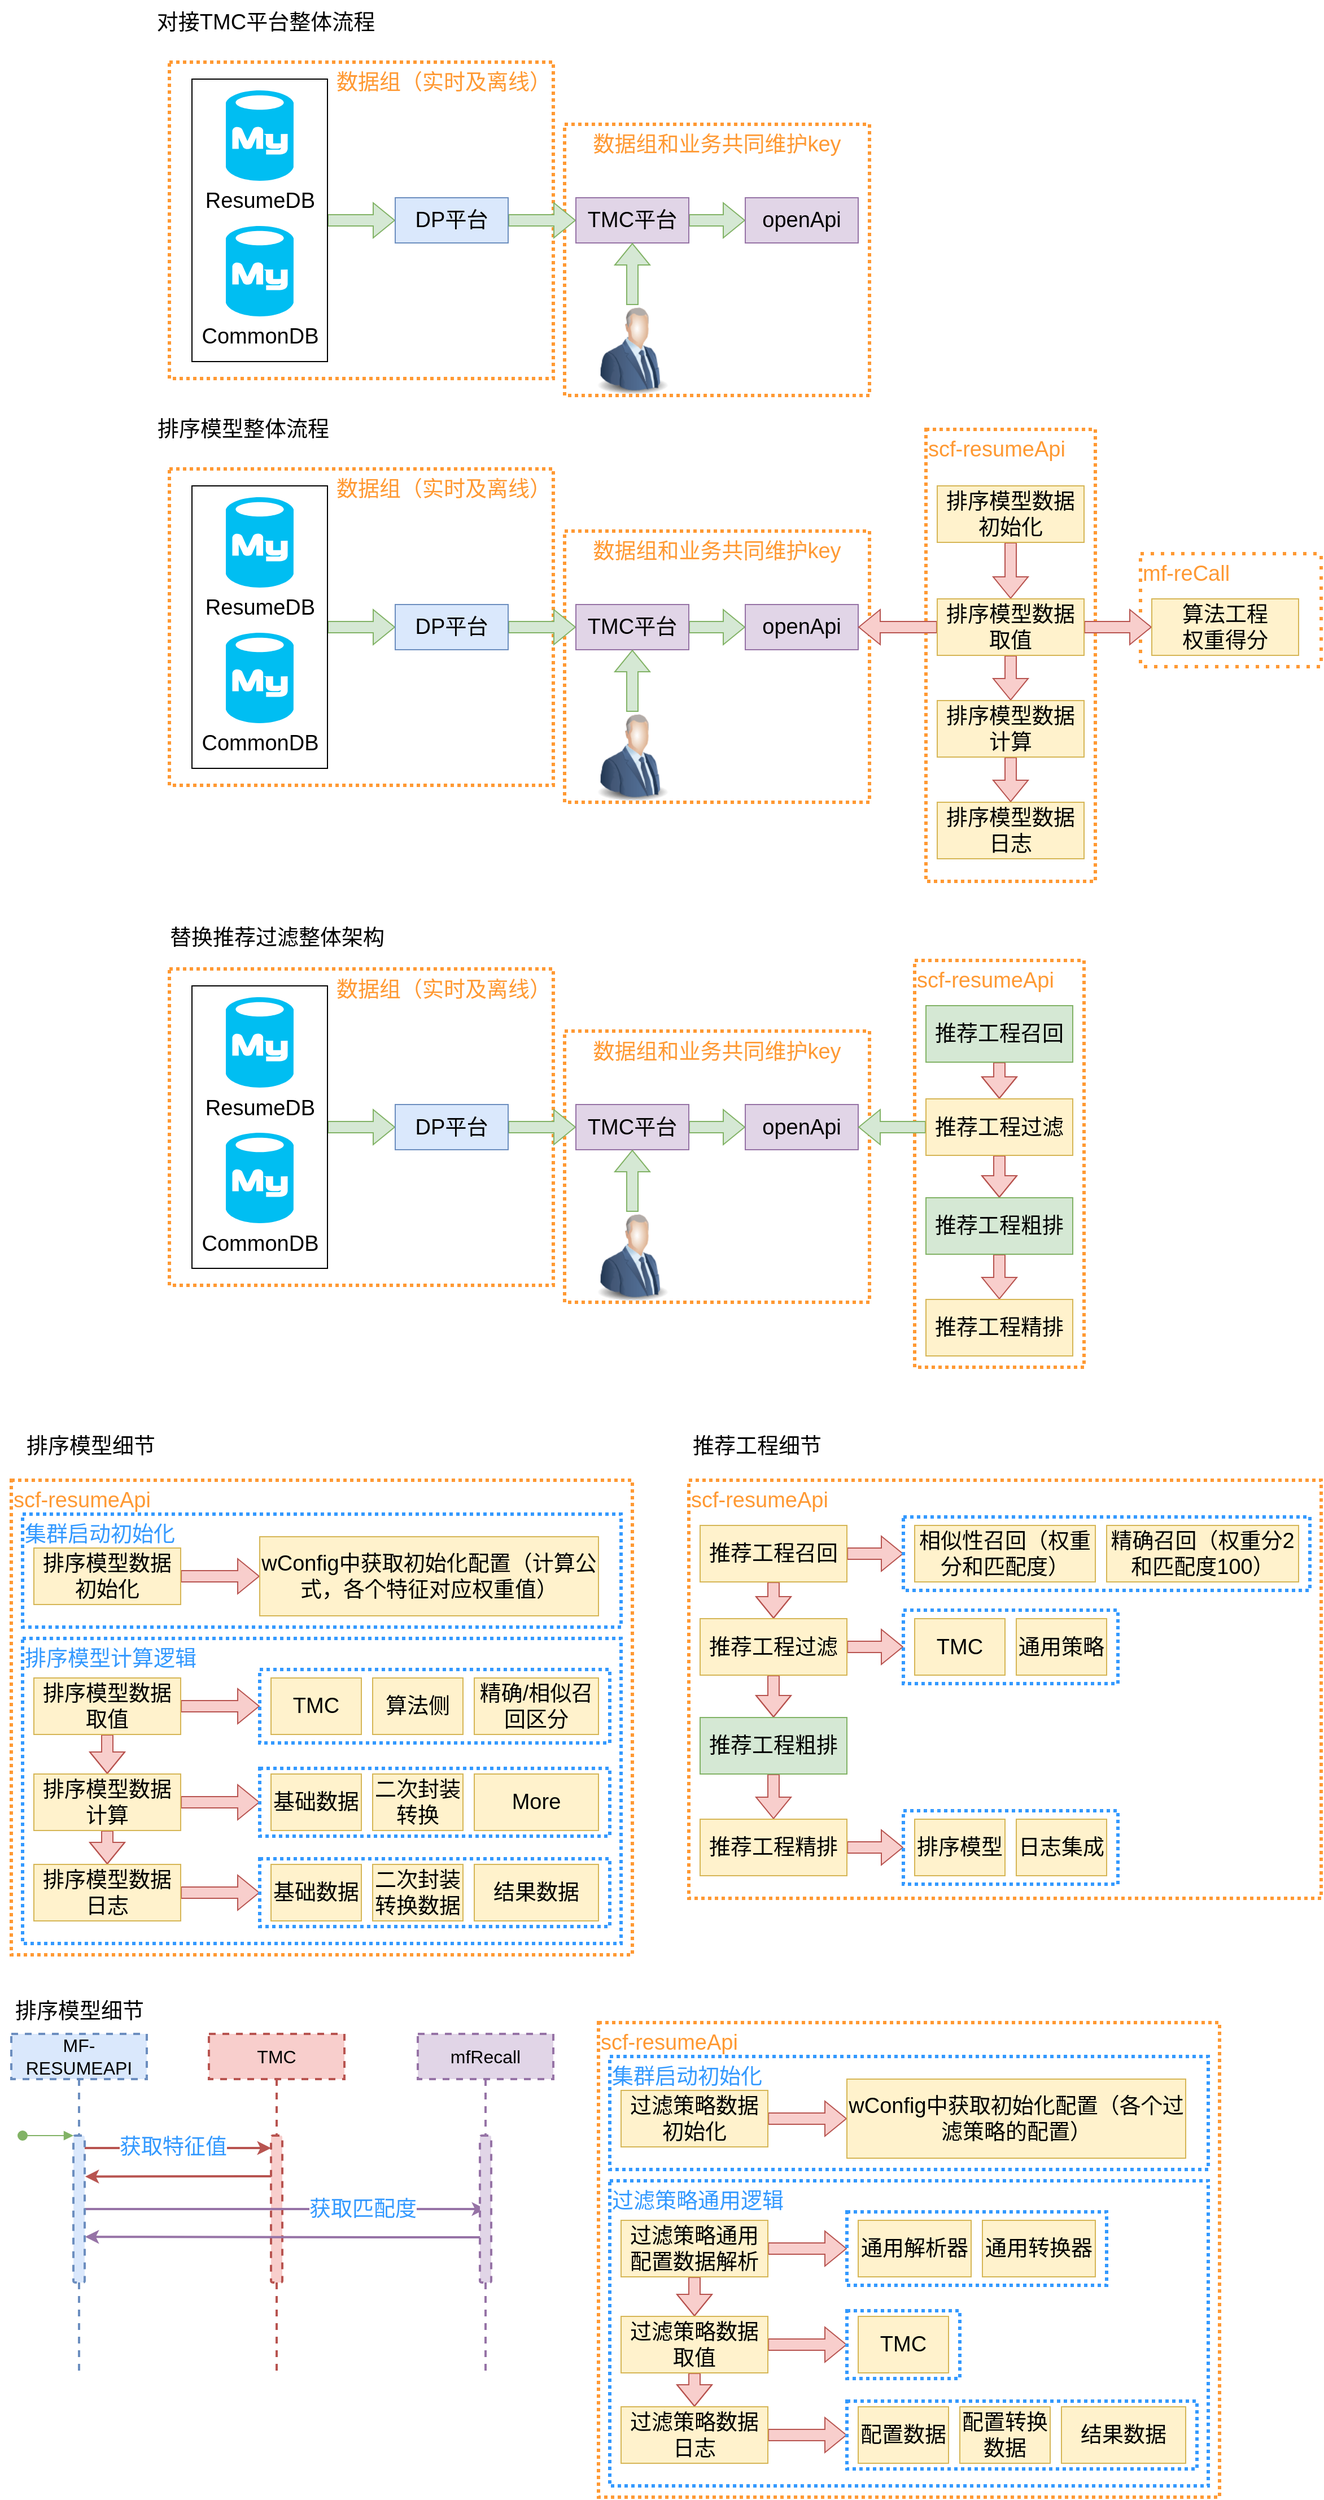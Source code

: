 <mxfile version="20.8.20" type="github">
  <diagram name="第 1 页" id="5mH8K1Bypizfiuxwx8Hr">
    <mxGraphModel dx="2166" dy="1158" grid="1" gridSize="10" guides="1" tooltips="1" connect="1" arrows="1" fold="1" page="0" pageScale="1" pageWidth="827" pageHeight="1169" math="0" shadow="0">
      <root>
        <mxCell id="0" />
        <mxCell id="1" parent="0" />
        <mxCell id="ymhxMs8yh-sM8fpUY3Rv-114" value="scf-resumeApi" style="rounded=0;whiteSpace=wrap;html=1;fontSize=19;dashed=1;dashPattern=1 1;strokeWidth=3;strokeColor=#FF9933;align=left;verticalAlign=top;fontColor=#FF9933;" vertex="1" parent="1">
          <mxGeometry x="-480" y="1200" width="550" height="420" as="geometry" />
        </mxCell>
        <mxCell id="ymhxMs8yh-sM8fpUY3Rv-125" value="排序模型计算逻辑" style="rounded=0;whiteSpace=wrap;html=1;dashed=1;dashPattern=1 1;strokeColor=#3399FF;strokeWidth=3;fontSize=19;fontColor=#3399FF;align=left;verticalAlign=top;" vertex="1" parent="1">
          <mxGeometry x="-470" y="1340" width="530" height="270" as="geometry" />
        </mxCell>
        <mxCell id="ymhxMs8yh-sM8fpUY3Rv-124" value="集群启动初始化" style="rounded=0;whiteSpace=wrap;html=1;dashed=1;dashPattern=1 1;strokeColor=#3399FF;strokeWidth=3;fontSize=19;fontColor=#3399FF;align=left;verticalAlign=top;" vertex="1" parent="1">
          <mxGeometry x="-470" y="1230" width="530" height="100" as="geometry" />
        </mxCell>
        <mxCell id="ymhxMs8yh-sM8fpUY3Rv-85" value="数据组和业务共同维护key" style="rounded=0;whiteSpace=wrap;html=1;dashed=1;dashPattern=1 1;strokeColor=#FF9933;strokeWidth=3;fontSize=19;fontColor=#FF9933;align=center;verticalAlign=top;" vertex="1" parent="1">
          <mxGeometry x="10" y="360" width="270" height="240" as="geometry" />
        </mxCell>
        <mxCell id="ymhxMs8yh-sM8fpUY3Rv-83" value="数据组和业务共同维护key" style="rounded=0;whiteSpace=wrap;html=1;dashed=1;dashPattern=1 1;strokeColor=#FF9933;strokeWidth=3;fontSize=19;fontColor=#FF9933;align=center;verticalAlign=top;" vertex="1" parent="1">
          <mxGeometry x="10" width="270" height="240" as="geometry" />
        </mxCell>
        <mxCell id="ymhxMs8yh-sM8fpUY3Rv-82" value="数据组（实时及离线）&lt;div style=&quot;&quot;&gt;&lt;/div&gt;" style="rounded=0;whiteSpace=wrap;html=1;dashed=1;dashPattern=1 1;strokeColor=#FF9933;strokeWidth=3;fontSize=19;fontColor=#FF9933;align=right;verticalAlign=top;" vertex="1" parent="1">
          <mxGeometry x="-340" y="305" width="340" height="280" as="geometry" />
        </mxCell>
        <mxCell id="ymhxMs8yh-sM8fpUY3Rv-81" value="数据组（实时及离线）" style="rounded=0;whiteSpace=wrap;html=1;dashed=1;dashPattern=1 1;strokeColor=#FF9933;strokeWidth=3;fontSize=19;fontColor=#FF9933;align=right;verticalAlign=top;" vertex="1" parent="1">
          <mxGeometry x="-340" y="-55" width="340" height="280" as="geometry" />
        </mxCell>
        <mxCell id="ymhxMs8yh-sM8fpUY3Rv-80" value="mf-reCall" style="rounded=0;whiteSpace=wrap;html=1;dashed=1;dashPattern=1 2;strokeColor=#FF9933;strokeWidth=3;fontSize=19;fontColor=#FF9933;align=left;verticalAlign=top;" vertex="1" parent="1">
          <mxGeometry x="520" y="380" width="160" height="100" as="geometry" />
        </mxCell>
        <mxCell id="ymhxMs8yh-sM8fpUY3Rv-73" value="scf-resumeApi" style="rounded=0;whiteSpace=wrap;html=1;fontSize=19;dashed=1;dashPattern=1 1;strokeWidth=3;strokeColor=#FF9933;align=left;verticalAlign=top;fontColor=#FF9933;" vertex="1" parent="1">
          <mxGeometry x="330" y="270" width="150" height="400" as="geometry" />
        </mxCell>
        <mxCell id="ymhxMs8yh-sM8fpUY3Rv-33" style="edgeStyle=orthogonalEdgeStyle;shape=flexArrow;rounded=0;orthogonalLoop=1;jettySize=auto;html=1;entryX=0;entryY=0.5;entryDx=0;entryDy=0;fontSize=19;fillColor=#d5e8d4;strokeColor=#82b366;" edge="1" parent="1" source="ymhxMs8yh-sM8fpUY3Rv-4" target="ymhxMs8yh-sM8fpUY3Rv-6">
          <mxGeometry relative="1" as="geometry" />
        </mxCell>
        <mxCell id="ymhxMs8yh-sM8fpUY3Rv-4" value="" style="rounded=0;whiteSpace=wrap;html=1;fontSize=19;" vertex="1" parent="1">
          <mxGeometry x="-320" y="-40" width="120" height="250" as="geometry" />
        </mxCell>
        <mxCell id="ymhxMs8yh-sM8fpUY3Rv-2" value="ResumeDB" style="verticalLabelPosition=bottom;html=1;verticalAlign=top;align=center;strokeColor=none;fillColor=#00BEF2;shape=mxgraph.azure.mysql_database;fontSize=19;" vertex="1" parent="1">
          <mxGeometry x="-290" y="-30" width="60" height="80" as="geometry" />
        </mxCell>
        <mxCell id="ymhxMs8yh-sM8fpUY3Rv-3" value="CommonDB" style="verticalLabelPosition=bottom;html=1;verticalAlign=top;align=center;strokeColor=none;fillColor=#00BEF2;shape=mxgraph.azure.mysql_database;fontSize=19;" vertex="1" parent="1">
          <mxGeometry x="-290" y="90" width="60" height="80" as="geometry" />
        </mxCell>
        <mxCell id="ymhxMs8yh-sM8fpUY3Rv-32" style="edgeStyle=orthogonalEdgeStyle;shape=flexArrow;rounded=0;orthogonalLoop=1;jettySize=auto;html=1;entryX=0;entryY=0.5;entryDx=0;entryDy=0;fontSize=19;fillColor=#d5e8d4;strokeColor=#82b366;" edge="1" parent="1" source="ymhxMs8yh-sM8fpUY3Rv-6" target="ymhxMs8yh-sM8fpUY3Rv-9">
          <mxGeometry relative="1" as="geometry" />
        </mxCell>
        <mxCell id="ymhxMs8yh-sM8fpUY3Rv-6" value="DP平台" style="rounded=0;whiteSpace=wrap;html=1;fontSize=19;fillColor=#dae8fc;strokeColor=#6c8ebf;" vertex="1" parent="1">
          <mxGeometry x="-140" y="65" width="100" height="40" as="geometry" />
        </mxCell>
        <mxCell id="ymhxMs8yh-sM8fpUY3Rv-31" style="edgeStyle=orthogonalEdgeStyle;shape=flexArrow;rounded=0;orthogonalLoop=1;jettySize=auto;html=1;entryX=0;entryY=0.5;entryDx=0;entryDy=0;fontSize=19;fillColor=#d5e8d4;strokeColor=#82b366;" edge="1" parent="1" source="ymhxMs8yh-sM8fpUY3Rv-9" target="ymhxMs8yh-sM8fpUY3Rv-18">
          <mxGeometry relative="1" as="geometry" />
        </mxCell>
        <mxCell id="ymhxMs8yh-sM8fpUY3Rv-9" value="TMC平台" style="rounded=0;whiteSpace=wrap;html=1;fontSize=19;fillColor=#e1d5e7;strokeColor=#9673a6;" vertex="1" parent="1">
          <mxGeometry x="20" y="65" width="100" height="40" as="geometry" />
        </mxCell>
        <mxCell id="ymhxMs8yh-sM8fpUY3Rv-35" style="edgeStyle=orthogonalEdgeStyle;shape=flexArrow;rounded=0;orthogonalLoop=1;jettySize=auto;html=1;entryX=0.5;entryY=1;entryDx=0;entryDy=0;fontSize=19;fillColor=#d5e8d4;strokeColor=#82b366;" edge="1" parent="1" source="ymhxMs8yh-sM8fpUY3Rv-10" target="ymhxMs8yh-sM8fpUY3Rv-9">
          <mxGeometry relative="1" as="geometry" />
        </mxCell>
        <mxCell id="ymhxMs8yh-sM8fpUY3Rv-10" value="" style="image;html=1;image=img/lib/clip_art/people/Suit_Man_Blue_128x128.png;fontSize=19;" vertex="1" parent="1">
          <mxGeometry x="30" y="160" width="80" height="80" as="geometry" />
        </mxCell>
        <mxCell id="ymhxMs8yh-sM8fpUY3Rv-18" value="openApi" style="rounded=0;whiteSpace=wrap;html=1;fontSize=19;fillColor=#e1d5e7;strokeColor=#9673a6;" vertex="1" parent="1">
          <mxGeometry x="170" y="65" width="100" height="40" as="geometry" />
        </mxCell>
        <mxCell id="ymhxMs8yh-sM8fpUY3Rv-26" value="对接TMC平台整体流程" style="text;html=1;align=center;verticalAlign=middle;resizable=0;points=[];autosize=1;strokeColor=none;fillColor=none;fontSize=19;" vertex="1" parent="1">
          <mxGeometry x="-365" y="-110" width="220" height="40" as="geometry" />
        </mxCell>
        <mxCell id="ymhxMs8yh-sM8fpUY3Rv-36" value="排序模型整体流程" style="text;html=1;align=center;verticalAlign=middle;resizable=0;points=[];autosize=1;strokeColor=none;fillColor=none;fontSize=19;" vertex="1" parent="1">
          <mxGeometry x="-365" y="250" width="180" height="40" as="geometry" />
        </mxCell>
        <mxCell id="ymhxMs8yh-sM8fpUY3Rv-49" style="edgeStyle=orthogonalEdgeStyle;shape=flexArrow;rounded=0;orthogonalLoop=1;jettySize=auto;html=1;entryX=0;entryY=0.5;entryDx=0;entryDy=0;fontSize=19;fillColor=#d5e8d4;strokeColor=#82b366;" edge="1" parent="1" source="ymhxMs8yh-sM8fpUY3Rv-50" target="ymhxMs8yh-sM8fpUY3Rv-54">
          <mxGeometry relative="1" as="geometry" />
        </mxCell>
        <mxCell id="ymhxMs8yh-sM8fpUY3Rv-50" value="" style="rounded=0;whiteSpace=wrap;html=1;fontSize=19;" vertex="1" parent="1">
          <mxGeometry x="-320" y="320" width="120" height="250" as="geometry" />
        </mxCell>
        <mxCell id="ymhxMs8yh-sM8fpUY3Rv-51" value="ResumeDB" style="verticalLabelPosition=bottom;html=1;verticalAlign=top;align=center;strokeColor=none;fillColor=#00BEF2;shape=mxgraph.azure.mysql_database;fontSize=19;" vertex="1" parent="1">
          <mxGeometry x="-290" y="330" width="60" height="80" as="geometry" />
        </mxCell>
        <mxCell id="ymhxMs8yh-sM8fpUY3Rv-52" value="CommonDB" style="verticalLabelPosition=bottom;html=1;verticalAlign=top;align=center;strokeColor=none;fillColor=#00BEF2;shape=mxgraph.azure.mysql_database;fontSize=19;" vertex="1" parent="1">
          <mxGeometry x="-290" y="450" width="60" height="80" as="geometry" />
        </mxCell>
        <mxCell id="ymhxMs8yh-sM8fpUY3Rv-53" style="edgeStyle=orthogonalEdgeStyle;shape=flexArrow;rounded=0;orthogonalLoop=1;jettySize=auto;html=1;entryX=0;entryY=0.5;entryDx=0;entryDy=0;fontSize=19;fillColor=#d5e8d4;strokeColor=#82b366;" edge="1" parent="1" source="ymhxMs8yh-sM8fpUY3Rv-54" target="ymhxMs8yh-sM8fpUY3Rv-56">
          <mxGeometry relative="1" as="geometry" />
        </mxCell>
        <mxCell id="ymhxMs8yh-sM8fpUY3Rv-54" value="DP平台" style="rounded=0;whiteSpace=wrap;html=1;fontSize=19;fillColor=#dae8fc;strokeColor=#6c8ebf;" vertex="1" parent="1">
          <mxGeometry x="-140" y="425" width="100" height="40" as="geometry" />
        </mxCell>
        <mxCell id="ymhxMs8yh-sM8fpUY3Rv-55" style="edgeStyle=orthogonalEdgeStyle;shape=flexArrow;rounded=0;orthogonalLoop=1;jettySize=auto;html=1;entryX=0;entryY=0.5;entryDx=0;entryDy=0;fontSize=19;fillColor=#d5e8d4;strokeColor=#82b366;" edge="1" parent="1" source="ymhxMs8yh-sM8fpUY3Rv-56" target="ymhxMs8yh-sM8fpUY3Rv-60">
          <mxGeometry relative="1" as="geometry" />
        </mxCell>
        <mxCell id="ymhxMs8yh-sM8fpUY3Rv-56" value="TMC平台" style="rounded=0;whiteSpace=wrap;html=1;fontSize=19;fillColor=#e1d5e7;strokeColor=#9673a6;" vertex="1" parent="1">
          <mxGeometry x="20" y="425" width="100" height="40" as="geometry" />
        </mxCell>
        <mxCell id="ymhxMs8yh-sM8fpUY3Rv-57" style="edgeStyle=orthogonalEdgeStyle;shape=flexArrow;rounded=0;orthogonalLoop=1;jettySize=auto;html=1;entryX=0.5;entryY=1;entryDx=0;entryDy=0;fontSize=19;fillColor=#d5e8d4;strokeColor=#82b366;" edge="1" parent="1" source="ymhxMs8yh-sM8fpUY3Rv-58" target="ymhxMs8yh-sM8fpUY3Rv-56">
          <mxGeometry relative="1" as="geometry" />
        </mxCell>
        <mxCell id="ymhxMs8yh-sM8fpUY3Rv-58" value="" style="image;html=1;image=img/lib/clip_art/people/Suit_Man_Blue_128x128.png;fontSize=19;" vertex="1" parent="1">
          <mxGeometry x="30" y="520" width="80" height="80" as="geometry" />
        </mxCell>
        <mxCell id="ymhxMs8yh-sM8fpUY3Rv-60" value="openApi" style="rounded=0;whiteSpace=wrap;html=1;fontSize=19;fillColor=#e1d5e7;strokeColor=#9673a6;" vertex="1" parent="1">
          <mxGeometry x="170" y="425" width="100" height="40" as="geometry" />
        </mxCell>
        <mxCell id="ymhxMs8yh-sM8fpUY3Rv-64" value="" style="edgeStyle=orthogonalEdgeStyle;shape=flexArrow;rounded=0;orthogonalLoop=1;jettySize=auto;html=1;fontSize=19;fillColor=#f8cecc;strokeColor=#b85450;" edge="1" parent="1" source="ymhxMs8yh-sM8fpUY3Rv-62" target="ymhxMs8yh-sM8fpUY3Rv-63">
          <mxGeometry relative="1" as="geometry" />
        </mxCell>
        <mxCell id="ymhxMs8yh-sM8fpUY3Rv-62" value="排序模型数据初始化" style="rounded=0;whiteSpace=wrap;html=1;fontSize=19;fillColor=#fff2cc;strokeColor=#d6b656;" vertex="1" parent="1">
          <mxGeometry x="340" y="320" width="130" height="50" as="geometry" />
        </mxCell>
        <mxCell id="ymhxMs8yh-sM8fpUY3Rv-66" value="" style="edgeStyle=orthogonalEdgeStyle;shape=flexArrow;rounded=0;orthogonalLoop=1;jettySize=auto;html=1;fontSize=19;fillColor=#f8cecc;strokeColor=#b85450;" edge="1" parent="1" source="ymhxMs8yh-sM8fpUY3Rv-63" target="ymhxMs8yh-sM8fpUY3Rv-65">
          <mxGeometry relative="1" as="geometry" />
        </mxCell>
        <mxCell id="ymhxMs8yh-sM8fpUY3Rv-71" value="" style="edgeStyle=orthogonalEdgeStyle;shape=flexArrow;rounded=0;orthogonalLoop=1;jettySize=auto;html=1;fontSize=19;fillColor=#f8cecc;strokeColor=#b85450;" edge="1" parent="1" source="ymhxMs8yh-sM8fpUY3Rv-63" target="ymhxMs8yh-sM8fpUY3Rv-70">
          <mxGeometry relative="1" as="geometry" />
        </mxCell>
        <mxCell id="ymhxMs8yh-sM8fpUY3Rv-170" style="edgeStyle=orthogonalEdgeStyle;shape=flexArrow;rounded=0;orthogonalLoop=1;jettySize=auto;html=1;entryX=1;entryY=0.5;entryDx=0;entryDy=0;fontSize=19;fontColor=#3399FF;fillColor=#f8cecc;strokeColor=#b85450;" edge="1" parent="1" source="ymhxMs8yh-sM8fpUY3Rv-63" target="ymhxMs8yh-sM8fpUY3Rv-60">
          <mxGeometry relative="1" as="geometry" />
        </mxCell>
        <mxCell id="ymhxMs8yh-sM8fpUY3Rv-63" value="排序模型数据&lt;br&gt;取值" style="rounded=0;whiteSpace=wrap;html=1;fontSize=19;fillColor=#fff2cc;strokeColor=#d6b656;" vertex="1" parent="1">
          <mxGeometry x="340" y="420" width="130" height="50" as="geometry" />
        </mxCell>
        <mxCell id="ymhxMs8yh-sM8fpUY3Rv-68" value="" style="edgeStyle=orthogonalEdgeStyle;shape=flexArrow;rounded=0;orthogonalLoop=1;jettySize=auto;html=1;fontSize=19;fillColor=#f8cecc;strokeColor=#b85450;" edge="1" parent="1" source="ymhxMs8yh-sM8fpUY3Rv-65" target="ymhxMs8yh-sM8fpUY3Rv-67">
          <mxGeometry relative="1" as="geometry" />
        </mxCell>
        <mxCell id="ymhxMs8yh-sM8fpUY3Rv-65" value="排序模型数据&lt;br&gt;计算" style="rounded=0;whiteSpace=wrap;html=1;fontSize=19;fillColor=#fff2cc;strokeColor=#d6b656;" vertex="1" parent="1">
          <mxGeometry x="340" y="510" width="130" height="50" as="geometry" />
        </mxCell>
        <mxCell id="ymhxMs8yh-sM8fpUY3Rv-67" value="排序模型数据&lt;br&gt;日志" style="rounded=0;whiteSpace=wrap;html=1;fontSize=19;fillColor=#fff2cc;strokeColor=#d6b656;" vertex="1" parent="1">
          <mxGeometry x="340" y="600" width="130" height="50" as="geometry" />
        </mxCell>
        <mxCell id="ymhxMs8yh-sM8fpUY3Rv-70" value="算法工程&lt;br&gt;权重得分" style="rounded=0;whiteSpace=wrap;html=1;fontSize=19;fillColor=#fff2cc;strokeColor=#d6b656;" vertex="1" parent="1">
          <mxGeometry x="530" y="420" width="130" height="50" as="geometry" />
        </mxCell>
        <mxCell id="ymhxMs8yh-sM8fpUY3Rv-74" value="替换推荐过滤整体架构" style="text;html=1;align=center;verticalAlign=middle;resizable=0;points=[];autosize=1;strokeColor=none;fillColor=none;fontSize=19;" vertex="1" parent="1">
          <mxGeometry x="-350" y="700" width="210" height="40" as="geometry" />
        </mxCell>
        <mxCell id="ymhxMs8yh-sM8fpUY3Rv-86" value="数据组和业务共同维护key" style="rounded=0;whiteSpace=wrap;html=1;dashed=1;dashPattern=1 1;strokeColor=#FF9933;strokeWidth=3;fontSize=19;fontColor=#FF9933;align=center;verticalAlign=top;" vertex="1" parent="1">
          <mxGeometry x="10" y="802.5" width="270" height="240" as="geometry" />
        </mxCell>
        <mxCell id="ymhxMs8yh-sM8fpUY3Rv-87" value="数据组（实时及离线）" style="rounded=0;whiteSpace=wrap;html=1;dashed=1;dashPattern=1 1;strokeColor=#FF9933;strokeWidth=3;fontSize=19;fontColor=#FF9933;align=right;verticalAlign=top;" vertex="1" parent="1">
          <mxGeometry x="-340" y="747.5" width="340" height="280" as="geometry" />
        </mxCell>
        <mxCell id="ymhxMs8yh-sM8fpUY3Rv-88" style="edgeStyle=orthogonalEdgeStyle;shape=flexArrow;rounded=0;orthogonalLoop=1;jettySize=auto;html=1;entryX=0;entryY=0.5;entryDx=0;entryDy=0;fontSize=19;fillColor=#d5e8d4;strokeColor=#82b366;" edge="1" parent="1" source="ymhxMs8yh-sM8fpUY3Rv-89" target="ymhxMs8yh-sM8fpUY3Rv-93">
          <mxGeometry relative="1" as="geometry" />
        </mxCell>
        <mxCell id="ymhxMs8yh-sM8fpUY3Rv-89" value="" style="rounded=0;whiteSpace=wrap;html=1;fontSize=19;" vertex="1" parent="1">
          <mxGeometry x="-320" y="762.5" width="120" height="250" as="geometry" />
        </mxCell>
        <mxCell id="ymhxMs8yh-sM8fpUY3Rv-90" value="ResumeDB" style="verticalLabelPosition=bottom;html=1;verticalAlign=top;align=center;strokeColor=none;fillColor=#00BEF2;shape=mxgraph.azure.mysql_database;fontSize=19;" vertex="1" parent="1">
          <mxGeometry x="-290" y="772.5" width="60" height="80" as="geometry" />
        </mxCell>
        <mxCell id="ymhxMs8yh-sM8fpUY3Rv-91" value="CommonDB" style="verticalLabelPosition=bottom;html=1;verticalAlign=top;align=center;strokeColor=none;fillColor=#00BEF2;shape=mxgraph.azure.mysql_database;fontSize=19;" vertex="1" parent="1">
          <mxGeometry x="-290" y="892.5" width="60" height="80" as="geometry" />
        </mxCell>
        <mxCell id="ymhxMs8yh-sM8fpUY3Rv-92" style="edgeStyle=orthogonalEdgeStyle;shape=flexArrow;rounded=0;orthogonalLoop=1;jettySize=auto;html=1;entryX=0;entryY=0.5;entryDx=0;entryDy=0;fontSize=19;fillColor=#d5e8d4;strokeColor=#82b366;" edge="1" parent="1" source="ymhxMs8yh-sM8fpUY3Rv-93" target="ymhxMs8yh-sM8fpUY3Rv-95">
          <mxGeometry relative="1" as="geometry" />
        </mxCell>
        <mxCell id="ymhxMs8yh-sM8fpUY3Rv-93" value="DP平台" style="rounded=0;whiteSpace=wrap;html=1;fontSize=19;fillColor=#dae8fc;strokeColor=#6c8ebf;" vertex="1" parent="1">
          <mxGeometry x="-140" y="867.5" width="100" height="40" as="geometry" />
        </mxCell>
        <mxCell id="ymhxMs8yh-sM8fpUY3Rv-94" style="edgeStyle=orthogonalEdgeStyle;shape=flexArrow;rounded=0;orthogonalLoop=1;jettySize=auto;html=1;entryX=0;entryY=0.5;entryDx=0;entryDy=0;fontSize=19;fillColor=#d5e8d4;strokeColor=#82b366;" edge="1" parent="1" source="ymhxMs8yh-sM8fpUY3Rv-95" target="ymhxMs8yh-sM8fpUY3Rv-99">
          <mxGeometry relative="1" as="geometry" />
        </mxCell>
        <mxCell id="ymhxMs8yh-sM8fpUY3Rv-95" value="TMC平台" style="rounded=0;whiteSpace=wrap;html=1;fontSize=19;fillColor=#e1d5e7;strokeColor=#9673a6;" vertex="1" parent="1">
          <mxGeometry x="20" y="867.5" width="100" height="40" as="geometry" />
        </mxCell>
        <mxCell id="ymhxMs8yh-sM8fpUY3Rv-96" style="edgeStyle=orthogonalEdgeStyle;shape=flexArrow;rounded=0;orthogonalLoop=1;jettySize=auto;html=1;entryX=0.5;entryY=1;entryDx=0;entryDy=0;fontSize=19;fillColor=#d5e8d4;strokeColor=#82b366;" edge="1" parent="1" source="ymhxMs8yh-sM8fpUY3Rv-97" target="ymhxMs8yh-sM8fpUY3Rv-95">
          <mxGeometry relative="1" as="geometry" />
        </mxCell>
        <mxCell id="ymhxMs8yh-sM8fpUY3Rv-97" value="" style="image;html=1;image=img/lib/clip_art/people/Suit_Man_Blue_128x128.png;fontSize=19;" vertex="1" parent="1">
          <mxGeometry x="30" y="962.5" width="80" height="80" as="geometry" />
        </mxCell>
        <mxCell id="ymhxMs8yh-sM8fpUY3Rv-99" value="openApi" style="rounded=0;whiteSpace=wrap;html=1;fontSize=19;fillColor=#e1d5e7;strokeColor=#9673a6;" vertex="1" parent="1">
          <mxGeometry x="170" y="867.5" width="100" height="40" as="geometry" />
        </mxCell>
        <mxCell id="ymhxMs8yh-sM8fpUY3Rv-102" value="scf-resumeApi" style="rounded=0;whiteSpace=wrap;html=1;fontSize=19;dashed=1;dashPattern=1 1;strokeWidth=3;strokeColor=#FF9933;align=left;verticalAlign=top;fontColor=#FF9933;" vertex="1" parent="1">
          <mxGeometry x="320" y="740" width="150" height="360" as="geometry" />
        </mxCell>
        <mxCell id="ymhxMs8yh-sM8fpUY3Rv-103" value="" style="edgeStyle=orthogonalEdgeStyle;shape=flexArrow;rounded=0;orthogonalLoop=1;jettySize=auto;html=1;fontSize=19;fillColor=#f8cecc;strokeColor=#b85450;" edge="1" parent="1" source="ymhxMs8yh-sM8fpUY3Rv-104" target="ymhxMs8yh-sM8fpUY3Rv-106">
          <mxGeometry relative="1" as="geometry" />
        </mxCell>
        <mxCell id="ymhxMs8yh-sM8fpUY3Rv-104" value="推荐工程召回" style="rounded=0;whiteSpace=wrap;html=1;fontSize=19;fillColor=#d5e8d4;strokeColor=#82b366;" vertex="1" parent="1">
          <mxGeometry x="330" y="780" width="130" height="50" as="geometry" />
        </mxCell>
        <mxCell id="ymhxMs8yh-sM8fpUY3Rv-105" value="" style="edgeStyle=orthogonalEdgeStyle;shape=flexArrow;rounded=0;orthogonalLoop=1;jettySize=auto;html=1;fontSize=19;fillColor=#f8cecc;strokeColor=#b85450;" edge="1" parent="1" source="ymhxMs8yh-sM8fpUY3Rv-106" target="ymhxMs8yh-sM8fpUY3Rv-108">
          <mxGeometry relative="1" as="geometry" />
        </mxCell>
        <mxCell id="ymhxMs8yh-sM8fpUY3Rv-169" style="edgeStyle=orthogonalEdgeStyle;shape=flexArrow;rounded=0;orthogonalLoop=1;jettySize=auto;html=1;entryX=1;entryY=0.5;entryDx=0;entryDy=0;fontSize=19;fontColor=#3399FF;fillColor=#d5e8d4;strokeColor=#82b366;" edge="1" parent="1" source="ymhxMs8yh-sM8fpUY3Rv-106" target="ymhxMs8yh-sM8fpUY3Rv-99">
          <mxGeometry relative="1" as="geometry" />
        </mxCell>
        <mxCell id="ymhxMs8yh-sM8fpUY3Rv-106" value="推荐工程过滤" style="rounded=0;whiteSpace=wrap;html=1;fontSize=19;fillColor=#fff2cc;strokeColor=#d6b656;" vertex="1" parent="1">
          <mxGeometry x="330" y="862.5" width="130" height="50" as="geometry" />
        </mxCell>
        <mxCell id="ymhxMs8yh-sM8fpUY3Rv-107" value="" style="edgeStyle=orthogonalEdgeStyle;shape=flexArrow;rounded=0;orthogonalLoop=1;jettySize=auto;html=1;fontSize=19;fillColor=#f8cecc;strokeColor=#b85450;" edge="1" parent="1" source="ymhxMs8yh-sM8fpUY3Rv-108" target="ymhxMs8yh-sM8fpUY3Rv-109">
          <mxGeometry relative="1" as="geometry" />
        </mxCell>
        <mxCell id="ymhxMs8yh-sM8fpUY3Rv-108" value="推荐工程粗排" style="rounded=0;whiteSpace=wrap;html=1;fontSize=19;fillColor=#d5e8d4;strokeColor=#82b366;" vertex="1" parent="1">
          <mxGeometry x="330" y="950" width="130" height="50" as="geometry" />
        </mxCell>
        <mxCell id="ymhxMs8yh-sM8fpUY3Rv-109" value="推荐工程精排" style="rounded=0;whiteSpace=wrap;html=1;fontSize=19;fillColor=#fff2cc;strokeColor=#d6b656;" vertex="1" parent="1">
          <mxGeometry x="330" y="1040" width="130" height="50" as="geometry" />
        </mxCell>
        <mxCell id="ymhxMs8yh-sM8fpUY3Rv-113" value="排序模型细节" style="text;html=1;align=center;verticalAlign=middle;resizable=0;points=[];autosize=1;strokeColor=none;fillColor=none;fontSize=19;" vertex="1" parent="1">
          <mxGeometry x="-480" y="1150" width="140" height="40" as="geometry" />
        </mxCell>
        <mxCell id="ymhxMs8yh-sM8fpUY3Rv-123" value="" style="edgeStyle=orthogonalEdgeStyle;shape=flexArrow;rounded=0;orthogonalLoop=1;jettySize=auto;html=1;fontSize=19;fontColor=#FF9933;fillColor=#f8cecc;strokeColor=#b85450;" edge="1" parent="1" source="ymhxMs8yh-sM8fpUY3Rv-116" target="ymhxMs8yh-sM8fpUY3Rv-122">
          <mxGeometry relative="1" as="geometry" />
        </mxCell>
        <mxCell id="ymhxMs8yh-sM8fpUY3Rv-116" value="排序模型数据初始化" style="rounded=0;whiteSpace=wrap;html=1;fontSize=19;fillColor=#fff2cc;strokeColor=#d6b656;" vertex="1" parent="1">
          <mxGeometry x="-460" y="1260" width="130" height="50" as="geometry" />
        </mxCell>
        <mxCell id="ymhxMs8yh-sM8fpUY3Rv-117" value="" style="edgeStyle=orthogonalEdgeStyle;shape=flexArrow;rounded=0;orthogonalLoop=1;jettySize=auto;html=1;fontSize=19;fillColor=#f8cecc;strokeColor=#b85450;" edge="1" parent="1" source="ymhxMs8yh-sM8fpUY3Rv-118" target="ymhxMs8yh-sM8fpUY3Rv-120">
          <mxGeometry relative="1" as="geometry" />
        </mxCell>
        <mxCell id="ymhxMs8yh-sM8fpUY3Rv-130" style="edgeStyle=orthogonalEdgeStyle;shape=flexArrow;rounded=0;orthogonalLoop=1;jettySize=auto;html=1;entryX=0;entryY=0.5;entryDx=0;entryDy=0;fontSize=19;fontColor=#3399FF;fillColor=#f8cecc;strokeColor=#b85450;" edge="1" parent="1" source="ymhxMs8yh-sM8fpUY3Rv-118" target="ymhxMs8yh-sM8fpUY3Rv-129">
          <mxGeometry relative="1" as="geometry" />
        </mxCell>
        <mxCell id="ymhxMs8yh-sM8fpUY3Rv-118" value="排序模型数据取值" style="rounded=0;whiteSpace=wrap;html=1;fontSize=19;fillColor=#fff2cc;strokeColor=#d6b656;" vertex="1" parent="1">
          <mxGeometry x="-460" y="1375" width="130" height="50" as="geometry" />
        </mxCell>
        <mxCell id="ymhxMs8yh-sM8fpUY3Rv-119" value="" style="edgeStyle=orthogonalEdgeStyle;shape=flexArrow;rounded=0;orthogonalLoop=1;jettySize=auto;html=1;fontSize=19;fillColor=#f8cecc;strokeColor=#b85450;" edge="1" parent="1" source="ymhxMs8yh-sM8fpUY3Rv-120" target="ymhxMs8yh-sM8fpUY3Rv-121">
          <mxGeometry relative="1" as="geometry" />
        </mxCell>
        <mxCell id="ymhxMs8yh-sM8fpUY3Rv-133" style="edgeStyle=orthogonalEdgeStyle;shape=flexArrow;rounded=0;orthogonalLoop=1;jettySize=auto;html=1;entryX=0;entryY=0.5;entryDx=0;entryDy=0;fontSize=19;fontColor=#3399FF;fillColor=#f8cecc;strokeColor=#b85450;" edge="1" parent="1" source="ymhxMs8yh-sM8fpUY3Rv-120" target="ymhxMs8yh-sM8fpUY3Rv-132">
          <mxGeometry relative="1" as="geometry" />
        </mxCell>
        <mxCell id="ymhxMs8yh-sM8fpUY3Rv-120" value="排序模型数据&lt;br&gt;计算" style="rounded=0;whiteSpace=wrap;html=1;fontSize=19;fillColor=#fff2cc;strokeColor=#d6b656;" vertex="1" parent="1">
          <mxGeometry x="-460" y="1460" width="130" height="50" as="geometry" />
        </mxCell>
        <mxCell id="ymhxMs8yh-sM8fpUY3Rv-138" style="edgeStyle=orthogonalEdgeStyle;shape=flexArrow;rounded=0;orthogonalLoop=1;jettySize=auto;html=1;entryX=0;entryY=0.5;entryDx=0;entryDy=0;fontSize=19;fontColor=#3399FF;fillColor=#f8cecc;strokeColor=#b85450;" edge="1" parent="1" source="ymhxMs8yh-sM8fpUY3Rv-121" target="ymhxMs8yh-sM8fpUY3Rv-137">
          <mxGeometry relative="1" as="geometry" />
        </mxCell>
        <mxCell id="ymhxMs8yh-sM8fpUY3Rv-121" value="排序模型数据&lt;br&gt;日志" style="rounded=0;whiteSpace=wrap;html=1;fontSize=19;fillColor=#fff2cc;strokeColor=#d6b656;" vertex="1" parent="1">
          <mxGeometry x="-460" y="1540" width="130" height="50" as="geometry" />
        </mxCell>
        <mxCell id="ymhxMs8yh-sM8fpUY3Rv-122" value="wConfig中获取初始化配置（计算公式，各个特征对应权重值）" style="rounded=0;whiteSpace=wrap;html=1;fontSize=19;fillColor=#fff2cc;strokeColor=#d6b656;" vertex="1" parent="1">
          <mxGeometry x="-260" y="1250" width="300" height="70" as="geometry" />
        </mxCell>
        <mxCell id="ymhxMs8yh-sM8fpUY3Rv-129" value="" style="rounded=0;whiteSpace=wrap;html=1;dashed=1;dashPattern=1 1;strokeColor=#3399FF;strokeWidth=3;fontSize=19;fontColor=#3399FF;" vertex="1" parent="1">
          <mxGeometry x="-260" y="1367.5" width="310" height="65" as="geometry" />
        </mxCell>
        <mxCell id="ymhxMs8yh-sM8fpUY3Rv-126" value="TMC" style="rounded=0;whiteSpace=wrap;html=1;fontSize=19;fillColor=#fff2cc;strokeColor=#d6b656;" vertex="1" parent="1">
          <mxGeometry x="-250" y="1375" width="80" height="50" as="geometry" />
        </mxCell>
        <mxCell id="ymhxMs8yh-sM8fpUY3Rv-128" value="算法侧" style="rounded=0;whiteSpace=wrap;html=1;fontSize=19;fillColor=#fff2cc;strokeColor=#d6b656;" vertex="1" parent="1">
          <mxGeometry x="-160" y="1375" width="80" height="50" as="geometry" />
        </mxCell>
        <mxCell id="ymhxMs8yh-sM8fpUY3Rv-131" value="精确/相似召回区分" style="rounded=0;whiteSpace=wrap;html=1;fontSize=19;fillColor=#fff2cc;strokeColor=#d6b656;" vertex="1" parent="1">
          <mxGeometry x="-70" y="1375" width="110" height="50" as="geometry" />
        </mxCell>
        <mxCell id="ymhxMs8yh-sM8fpUY3Rv-132" value="" style="rounded=0;whiteSpace=wrap;html=1;dashed=1;dashPattern=1 1;strokeColor=#3399FF;strokeWidth=3;fontSize=19;fontColor=#3399FF;" vertex="1" parent="1">
          <mxGeometry x="-260" y="1455" width="310" height="60" as="geometry" />
        </mxCell>
        <mxCell id="ymhxMs8yh-sM8fpUY3Rv-134" value="基础数据" style="rounded=0;whiteSpace=wrap;html=1;fontSize=19;fillColor=#fff2cc;strokeColor=#d6b656;" vertex="1" parent="1">
          <mxGeometry x="-250" y="1460" width="80" height="50" as="geometry" />
        </mxCell>
        <mxCell id="ymhxMs8yh-sM8fpUY3Rv-135" value="二次封装&lt;br&gt;转换" style="rounded=0;whiteSpace=wrap;html=1;fontSize=19;fillColor=#fff2cc;strokeColor=#d6b656;" vertex="1" parent="1">
          <mxGeometry x="-160" y="1460" width="80" height="50" as="geometry" />
        </mxCell>
        <mxCell id="ymhxMs8yh-sM8fpUY3Rv-136" value="More" style="rounded=0;whiteSpace=wrap;html=1;fontSize=19;fillColor=#fff2cc;strokeColor=#d6b656;" vertex="1" parent="1">
          <mxGeometry x="-70" y="1460" width="110" height="50" as="geometry" />
        </mxCell>
        <mxCell id="ymhxMs8yh-sM8fpUY3Rv-137" value="" style="rounded=0;whiteSpace=wrap;html=1;dashed=1;dashPattern=1 1;strokeColor=#3399FF;strokeWidth=3;fontSize=19;fontColor=#3399FF;" vertex="1" parent="1">
          <mxGeometry x="-260" y="1535" width="310" height="60" as="geometry" />
        </mxCell>
        <mxCell id="ymhxMs8yh-sM8fpUY3Rv-140" value="基础数据" style="rounded=0;whiteSpace=wrap;html=1;fontSize=19;fillColor=#fff2cc;strokeColor=#d6b656;" vertex="1" parent="1">
          <mxGeometry x="-250" y="1540" width="80" height="50" as="geometry" />
        </mxCell>
        <mxCell id="ymhxMs8yh-sM8fpUY3Rv-141" value="二次封装转换数据" style="rounded=0;whiteSpace=wrap;html=1;fontSize=19;fillColor=#fff2cc;strokeColor=#d6b656;" vertex="1" parent="1">
          <mxGeometry x="-160" y="1540" width="80" height="50" as="geometry" />
        </mxCell>
        <mxCell id="ymhxMs8yh-sM8fpUY3Rv-142" value="结果数据" style="rounded=0;whiteSpace=wrap;html=1;fontSize=19;fillColor=#fff2cc;strokeColor=#d6b656;" vertex="1" parent="1">
          <mxGeometry x="-70" y="1540" width="110" height="50" as="geometry" />
        </mxCell>
        <mxCell id="ymhxMs8yh-sM8fpUY3Rv-143" value="推荐工程细节" style="text;html=1;align=center;verticalAlign=middle;resizable=0;points=[];autosize=1;strokeColor=none;fillColor=none;fontSize=19;" vertex="1" parent="1">
          <mxGeometry x="110" y="1150" width="140" height="40" as="geometry" />
        </mxCell>
        <mxCell id="ymhxMs8yh-sM8fpUY3Rv-144" value="scf-resumeApi" style="rounded=0;whiteSpace=wrap;html=1;fontSize=19;dashed=1;dashPattern=1 1;strokeWidth=3;strokeColor=#FF9933;align=left;verticalAlign=top;fontColor=#FF9933;" vertex="1" parent="1">
          <mxGeometry x="120" y="1200" width="560" height="370" as="geometry" />
        </mxCell>
        <mxCell id="ymhxMs8yh-sM8fpUY3Rv-145" value="" style="edgeStyle=orthogonalEdgeStyle;shape=flexArrow;rounded=0;orthogonalLoop=1;jettySize=auto;html=1;fontSize=19;fillColor=#f8cecc;strokeColor=#b85450;" edge="1" parent="1" source="ymhxMs8yh-sM8fpUY3Rv-146" target="ymhxMs8yh-sM8fpUY3Rv-148">
          <mxGeometry relative="1" as="geometry" />
        </mxCell>
        <mxCell id="ymhxMs8yh-sM8fpUY3Rv-172" style="edgeStyle=orthogonalEdgeStyle;shape=flexArrow;rounded=0;orthogonalLoop=1;jettySize=auto;html=1;entryX=0;entryY=0.5;entryDx=0;entryDy=0;fontSize=19;fontColor=#3399FF;fillColor=#f8cecc;strokeColor=#b85450;" edge="1" parent="1" source="ymhxMs8yh-sM8fpUY3Rv-146" target="ymhxMs8yh-sM8fpUY3Rv-171">
          <mxGeometry relative="1" as="geometry" />
        </mxCell>
        <mxCell id="ymhxMs8yh-sM8fpUY3Rv-146" value="推荐工程召回" style="rounded=0;whiteSpace=wrap;html=1;fontSize=19;fillColor=#fff2cc;strokeColor=#d6b656;" vertex="1" parent="1">
          <mxGeometry x="130" y="1240" width="130" height="50" as="geometry" />
        </mxCell>
        <mxCell id="ymhxMs8yh-sM8fpUY3Rv-147" value="" style="edgeStyle=orthogonalEdgeStyle;shape=flexArrow;rounded=0;orthogonalLoop=1;jettySize=auto;html=1;fontSize=19;fillColor=#f8cecc;strokeColor=#b85450;" edge="1" parent="1" source="ymhxMs8yh-sM8fpUY3Rv-148" target="ymhxMs8yh-sM8fpUY3Rv-150">
          <mxGeometry relative="1" as="geometry" />
        </mxCell>
        <mxCell id="ymhxMs8yh-sM8fpUY3Rv-158" style="edgeStyle=orthogonalEdgeStyle;shape=flexArrow;rounded=0;orthogonalLoop=1;jettySize=auto;html=1;entryX=0;entryY=0.5;entryDx=0;entryDy=0;fontSize=19;fontColor=#3399FF;fillColor=#f8cecc;strokeColor=#b85450;" edge="1" parent="1" source="ymhxMs8yh-sM8fpUY3Rv-148" target="ymhxMs8yh-sM8fpUY3Rv-156">
          <mxGeometry relative="1" as="geometry" />
        </mxCell>
        <mxCell id="ymhxMs8yh-sM8fpUY3Rv-148" value="推荐工程过滤" style="rounded=0;whiteSpace=wrap;html=1;fontSize=19;fillColor=#fff2cc;strokeColor=#d6b656;" vertex="1" parent="1">
          <mxGeometry x="130" y="1322.5" width="130" height="50" as="geometry" />
        </mxCell>
        <mxCell id="ymhxMs8yh-sM8fpUY3Rv-149" value="" style="edgeStyle=orthogonalEdgeStyle;shape=flexArrow;rounded=0;orthogonalLoop=1;jettySize=auto;html=1;fontSize=19;fillColor=#f8cecc;strokeColor=#b85450;" edge="1" parent="1" source="ymhxMs8yh-sM8fpUY3Rv-150" target="ymhxMs8yh-sM8fpUY3Rv-151">
          <mxGeometry relative="1" as="geometry" />
        </mxCell>
        <mxCell id="ymhxMs8yh-sM8fpUY3Rv-150" value="推荐工程粗排" style="rounded=0;whiteSpace=wrap;html=1;fontSize=19;fillColor=#d5e8d4;strokeColor=#82b366;" vertex="1" parent="1">
          <mxGeometry x="130" y="1410" width="130" height="50" as="geometry" />
        </mxCell>
        <mxCell id="ymhxMs8yh-sM8fpUY3Rv-164" style="edgeStyle=orthogonalEdgeStyle;shape=flexArrow;rounded=0;orthogonalLoop=1;jettySize=auto;html=1;entryX=0;entryY=0.5;entryDx=0;entryDy=0;fontSize=19;fontColor=#3399FF;fillColor=#f8cecc;strokeColor=#b85450;" edge="1" parent="1" source="ymhxMs8yh-sM8fpUY3Rv-151" target="ymhxMs8yh-sM8fpUY3Rv-162">
          <mxGeometry relative="1" as="geometry" />
        </mxCell>
        <mxCell id="ymhxMs8yh-sM8fpUY3Rv-151" value="推荐工程精排" style="rounded=0;whiteSpace=wrap;html=1;fontSize=19;fillColor=#fff2cc;strokeColor=#d6b656;" vertex="1" parent="1">
          <mxGeometry x="130" y="1500" width="130" height="50" as="geometry" />
        </mxCell>
        <mxCell id="ymhxMs8yh-sM8fpUY3Rv-156" value="" style="rounded=0;whiteSpace=wrap;html=1;dashed=1;dashPattern=1 1;strokeColor=#3399FF;strokeWidth=3;fontSize=19;fontColor=#3399FF;" vertex="1" parent="1">
          <mxGeometry x="310" y="1315" width="190" height="65" as="geometry" />
        </mxCell>
        <mxCell id="ymhxMs8yh-sM8fpUY3Rv-157" value="TMC" style="rounded=0;whiteSpace=wrap;html=1;fontSize=19;fillColor=#fff2cc;strokeColor=#d6b656;" vertex="1" parent="1">
          <mxGeometry x="320" y="1322.5" width="80" height="50" as="geometry" />
        </mxCell>
        <mxCell id="ymhxMs8yh-sM8fpUY3Rv-162" value="" style="rounded=0;whiteSpace=wrap;html=1;dashed=1;dashPattern=1 1;strokeColor=#3399FF;strokeWidth=3;fontSize=19;fontColor=#3399FF;" vertex="1" parent="1">
          <mxGeometry x="310" y="1492.5" width="190" height="65" as="geometry" />
        </mxCell>
        <mxCell id="ymhxMs8yh-sM8fpUY3Rv-163" value="排序模型" style="rounded=0;whiteSpace=wrap;html=1;fontSize=19;fillColor=#fff2cc;strokeColor=#d6b656;" vertex="1" parent="1">
          <mxGeometry x="320" y="1500" width="80" height="50" as="geometry" />
        </mxCell>
        <mxCell id="ymhxMs8yh-sM8fpUY3Rv-167" value="日志集成" style="rounded=0;whiteSpace=wrap;html=1;fontSize=19;fillColor=#fff2cc;strokeColor=#d6b656;" vertex="1" parent="1">
          <mxGeometry x="410" y="1500" width="80" height="50" as="geometry" />
        </mxCell>
        <mxCell id="ymhxMs8yh-sM8fpUY3Rv-171" value="" style="rounded=0;whiteSpace=wrap;html=1;dashed=1;dashPattern=1 1;strokeColor=#3399FF;strokeWidth=3;fontSize=19;fontColor=#3399FF;" vertex="1" parent="1">
          <mxGeometry x="310" y="1232.5" width="360" height="65" as="geometry" />
        </mxCell>
        <mxCell id="ymhxMs8yh-sM8fpUY3Rv-173" value="相似性召回（权重分和匹配度）" style="rounded=0;whiteSpace=wrap;html=1;fontSize=19;fillColor=#fff2cc;strokeColor=#d6b656;" vertex="1" parent="1">
          <mxGeometry x="320" y="1240" width="160" height="50" as="geometry" />
        </mxCell>
        <mxCell id="ymhxMs8yh-sM8fpUY3Rv-174" value="精确召回（权重分2和匹配度100）" style="rounded=0;whiteSpace=wrap;html=1;fontSize=19;fillColor=#fff2cc;strokeColor=#d6b656;" vertex="1" parent="1">
          <mxGeometry x="490" y="1240" width="170" height="50" as="geometry" />
        </mxCell>
        <mxCell id="ymhxMs8yh-sM8fpUY3Rv-181" value="MF- RESUMEAPI" style="shape=umlLifeline;perimeter=lifelinePerimeter;whiteSpace=wrap;html=1;container=0;collapsible=0;recursiveResize=0;outlineConnect=0;rounded=0;fontFamily=Helvetica;fontSize=16;strokeColor=#6c8ebf;fillColor=#DAE8FC;labelBackgroundColor=none;labelBorderColor=none;dashed=1;strokeWidth=2;" vertex="1" parent="1">
          <mxGeometry x="-480" y="1690" width="120" height="300" as="geometry" />
        </mxCell>
        <mxCell id="ymhxMs8yh-sM8fpUY3Rv-184" value="TMC" style="shape=umlLifeline;perimeter=lifelinePerimeter;whiteSpace=wrap;html=1;container=1;collapsible=0;recursiveResize=0;outlineConnect=0;rounded=0;fontFamily=Helvetica;fontSize=16;strokeColor=#b85450;fillColor=#f8cecc;labelBackgroundColor=none;labelBorderColor=none;dashed=1;strokeWidth=2;" vertex="1" parent="1">
          <mxGeometry x="-305" y="1690" width="120" height="300" as="geometry" />
        </mxCell>
        <mxCell id="ymhxMs8yh-sM8fpUY3Rv-185" value="" style="html=1;points=[];perimeter=orthogonalPerimeter;rounded=1;fontFamily=Helvetica;fontSize=19;strokeColor=#b85450;fillColor=#f8cecc;labelBackgroundColor=none;labelBorderColor=none;dashed=1;strokeWidth=2;" vertex="1" parent="ymhxMs8yh-sM8fpUY3Rv-184">
          <mxGeometry x="55" y="90" width="10" height="130" as="geometry" />
        </mxCell>
        <mxCell id="ymhxMs8yh-sM8fpUY3Rv-188" style="edgeStyle=orthogonalEdgeStyle;rounded=0;orthogonalLoop=1;jettySize=auto;html=1;entryX=0;entryY=0.085;entryDx=0;entryDy=0;entryPerimeter=0;fontSize=24;fillColor=#f8cecc;strokeColor=#b85450;fontColor=#FFB366;strokeWidth=2;" edge="1" parent="1" source="ymhxMs8yh-sM8fpUY3Rv-182" target="ymhxMs8yh-sM8fpUY3Rv-185">
          <mxGeometry relative="1" as="geometry">
            <Array as="points">
              <mxPoint x="-370" y="1791" />
              <mxPoint x="-370" y="1791" />
            </Array>
          </mxGeometry>
        </mxCell>
        <mxCell id="ymhxMs8yh-sM8fpUY3Rv-193" value="获取特征值" style="edgeLabel;html=1;align=center;verticalAlign=middle;resizable=0;points=[];fontSize=19;fontColor=#3399FF;" vertex="1" connectable="0" parent="ymhxMs8yh-sM8fpUY3Rv-188">
          <mxGeometry x="-0.053" y="1" relative="1" as="geometry">
            <mxPoint as="offset" />
          </mxGeometry>
        </mxCell>
        <mxCell id="ymhxMs8yh-sM8fpUY3Rv-199" style="edgeStyle=orthogonalEdgeStyle;rounded=0;orthogonalLoop=1;jettySize=auto;html=1;entryX=0.5;entryY=0.5;entryDx=0;entryDy=0;entryPerimeter=0;strokeColor=#9673a6;strokeWidth=2;fontSize=19;fontColor=#3399FF;fillColor=#e1d5e7;" edge="1" parent="1" source="ymhxMs8yh-sM8fpUY3Rv-182" target="ymhxMs8yh-sM8fpUY3Rv-198">
          <mxGeometry relative="1" as="geometry" />
        </mxCell>
        <mxCell id="ymhxMs8yh-sM8fpUY3Rv-201" value="获取匹配度" style="edgeLabel;html=1;align=center;verticalAlign=middle;resizable=0;points=[];fontSize=19;fontColor=#3399FF;" vertex="1" connectable="0" parent="ymhxMs8yh-sM8fpUY3Rv-199">
          <mxGeometry x="0.129" y="1" relative="1" as="geometry">
            <mxPoint x="45" y="1" as="offset" />
          </mxGeometry>
        </mxCell>
        <mxCell id="ymhxMs8yh-sM8fpUY3Rv-182" value="" style="html=1;points=[];perimeter=orthogonalPerimeter;rounded=1;fontFamily=Helvetica;fontSize=19;strokeColor=#6c8ebf;fillColor=#dae8fc;labelBackgroundColor=#D5E8D4;labelBorderColor=none;dashed=1;strokeWidth=2;" vertex="1" parent="1">
          <mxGeometry x="-425" y="1780" width="10" height="130" as="geometry" />
        </mxCell>
        <mxCell id="ymhxMs8yh-sM8fpUY3Rv-183" value="" style="html=1;verticalAlign=bottom;startArrow=oval;endArrow=block;startSize=8;rounded=0;fontFamily=Helvetica;fontSize=19;fontColor=default;fillColor=#d5e8d4;strokeColor=#82b366;" edge="1" parent="1" target="ymhxMs8yh-sM8fpUY3Rv-182">
          <mxGeometry x="-0.111" y="10" relative="1" as="geometry">
            <mxPoint x="-470" y="1780" as="sourcePoint" />
            <mxPoint as="offset" />
          </mxGeometry>
        </mxCell>
        <mxCell id="ymhxMs8yh-sM8fpUY3Rv-190" value="排序模型细节" style="text;html=1;align=center;verticalAlign=middle;resizable=0;points=[];autosize=1;strokeColor=none;fillColor=none;fontSize=19;" vertex="1" parent="1">
          <mxGeometry x="-490" y="1650" width="140" height="40" as="geometry" />
        </mxCell>
        <mxCell id="ymhxMs8yh-sM8fpUY3Rv-192" style="edgeStyle=orthogonalEdgeStyle;rounded=0;orthogonalLoop=1;jettySize=auto;html=1;fontSize=19;fontColor=#3399FF;strokeColor=#b85450;strokeWidth=2;entryX=1.043;entryY=0.279;entryDx=0;entryDy=0;entryPerimeter=0;fillColor=#f8cecc;" edge="1" parent="1" source="ymhxMs8yh-sM8fpUY3Rv-185" target="ymhxMs8yh-sM8fpUY3Rv-182">
          <mxGeometry relative="1" as="geometry">
            <mxPoint x="-400" y="1840" as="targetPoint" />
            <Array as="points">
              <mxPoint x="-270" y="1816" />
              <mxPoint x="-270" y="1816" />
            </Array>
          </mxGeometry>
        </mxCell>
        <mxCell id="ymhxMs8yh-sM8fpUY3Rv-197" value="mfRecall" style="shape=umlLifeline;perimeter=lifelinePerimeter;whiteSpace=wrap;html=1;container=1;collapsible=0;recursiveResize=0;outlineConnect=0;rounded=0;fontFamily=Helvetica;fontSize=16;strokeColor=#9673a6;fillColor=#e1d5e7;labelBackgroundColor=none;labelBorderColor=none;dashed=1;strokeWidth=2;" vertex="1" parent="1">
          <mxGeometry x="-120" y="1690" width="120" height="300" as="geometry" />
        </mxCell>
        <mxCell id="ymhxMs8yh-sM8fpUY3Rv-198" value="" style="html=1;points=[];perimeter=orthogonalPerimeter;rounded=1;fontFamily=Helvetica;fontSize=19;strokeColor=#9673a6;fillColor=#e1d5e7;labelBackgroundColor=none;labelBorderColor=none;dashed=1;strokeWidth=2;" vertex="1" parent="ymhxMs8yh-sM8fpUY3Rv-197">
          <mxGeometry x="55" y="90" width="10" height="130" as="geometry" />
        </mxCell>
        <mxCell id="ymhxMs8yh-sM8fpUY3Rv-200" style="edgeStyle=orthogonalEdgeStyle;rounded=0;orthogonalLoop=1;jettySize=auto;html=1;entryX=1.043;entryY=0.689;entryDx=0;entryDy=0;entryPerimeter=0;strokeColor=#9673a6;strokeWidth=2;fontSize=19;fontColor=#3399FF;fillColor=#e1d5e7;" edge="1" parent="1" source="ymhxMs8yh-sM8fpUY3Rv-198" target="ymhxMs8yh-sM8fpUY3Rv-182">
          <mxGeometry relative="1" as="geometry">
            <Array as="points">
              <mxPoint x="-150" y="1870" />
              <mxPoint x="-150" y="1870" />
            </Array>
          </mxGeometry>
        </mxCell>
        <mxCell id="ymhxMs8yh-sM8fpUY3Rv-202" value="scf-resumeApi" style="rounded=0;whiteSpace=wrap;html=1;fontSize=19;dashed=1;dashPattern=1 1;strokeWidth=3;strokeColor=#FF9933;align=left;verticalAlign=top;fontColor=#FF9933;" vertex="1" parent="1">
          <mxGeometry x="40" y="1680" width="550" height="420" as="geometry" />
        </mxCell>
        <mxCell id="ymhxMs8yh-sM8fpUY3Rv-203" value="过滤策略通用逻辑" style="rounded=0;whiteSpace=wrap;html=1;dashed=1;dashPattern=1 1;strokeColor=#3399FF;strokeWidth=3;fontSize=19;fontColor=#3399FF;align=left;verticalAlign=top;" vertex="1" parent="1">
          <mxGeometry x="50" y="1820" width="530" height="270" as="geometry" />
        </mxCell>
        <mxCell id="ymhxMs8yh-sM8fpUY3Rv-204" value="集群启动初始化" style="rounded=0;whiteSpace=wrap;html=1;dashed=1;dashPattern=1 1;strokeColor=#3399FF;strokeWidth=3;fontSize=19;fontColor=#3399FF;align=left;verticalAlign=top;" vertex="1" parent="1">
          <mxGeometry x="50" y="1710" width="530" height="100" as="geometry" />
        </mxCell>
        <mxCell id="ymhxMs8yh-sM8fpUY3Rv-205" value="" style="edgeStyle=orthogonalEdgeStyle;shape=flexArrow;rounded=0;orthogonalLoop=1;jettySize=auto;html=1;fontSize=19;fontColor=#FF9933;fillColor=#f8cecc;strokeColor=#b85450;" edge="1" parent="1" source="ymhxMs8yh-sM8fpUY3Rv-206" target="ymhxMs8yh-sM8fpUY3Rv-215">
          <mxGeometry relative="1" as="geometry" />
        </mxCell>
        <mxCell id="ymhxMs8yh-sM8fpUY3Rv-206" value="过滤策略数据初始化" style="rounded=0;whiteSpace=wrap;html=1;fontSize=19;fillColor=#fff2cc;strokeColor=#d6b656;" vertex="1" parent="1">
          <mxGeometry x="60" y="1740" width="130" height="50" as="geometry" />
        </mxCell>
        <mxCell id="ymhxMs8yh-sM8fpUY3Rv-207" value="" style="edgeStyle=orthogonalEdgeStyle;shape=flexArrow;rounded=0;orthogonalLoop=1;jettySize=auto;html=1;fontSize=19;fillColor=#f8cecc;strokeColor=#b85450;" edge="1" parent="1" source="ymhxMs8yh-sM8fpUY3Rv-209" target="ymhxMs8yh-sM8fpUY3Rv-212">
          <mxGeometry relative="1" as="geometry" />
        </mxCell>
        <mxCell id="ymhxMs8yh-sM8fpUY3Rv-208" style="edgeStyle=orthogonalEdgeStyle;shape=flexArrow;rounded=0;orthogonalLoop=1;jettySize=auto;html=1;entryX=0;entryY=0.5;entryDx=0;entryDy=0;fontSize=19;fontColor=#3399FF;fillColor=#f8cecc;strokeColor=#b85450;" edge="1" parent="1" source="ymhxMs8yh-sM8fpUY3Rv-209" target="ymhxMs8yh-sM8fpUY3Rv-216">
          <mxGeometry relative="1" as="geometry" />
        </mxCell>
        <mxCell id="ymhxMs8yh-sM8fpUY3Rv-209" value="过滤策略通用配置数据解析" style="rounded=0;whiteSpace=wrap;html=1;fontSize=19;fillColor=#fff2cc;strokeColor=#d6b656;" vertex="1" parent="1">
          <mxGeometry x="60" y="1855" width="130" height="50" as="geometry" />
        </mxCell>
        <mxCell id="ymhxMs8yh-sM8fpUY3Rv-210" value="" style="edgeStyle=orthogonalEdgeStyle;shape=flexArrow;rounded=0;orthogonalLoop=1;jettySize=auto;html=1;fontSize=19;fillColor=#f8cecc;strokeColor=#b85450;" edge="1" parent="1" source="ymhxMs8yh-sM8fpUY3Rv-212" target="ymhxMs8yh-sM8fpUY3Rv-214">
          <mxGeometry relative="1" as="geometry" />
        </mxCell>
        <mxCell id="ymhxMs8yh-sM8fpUY3Rv-211" style="edgeStyle=orthogonalEdgeStyle;shape=flexArrow;rounded=0;orthogonalLoop=1;jettySize=auto;html=1;entryX=0;entryY=0.5;entryDx=0;entryDy=0;fontSize=19;fontColor=#3399FF;fillColor=#f8cecc;strokeColor=#b85450;" edge="1" parent="1" source="ymhxMs8yh-sM8fpUY3Rv-212" target="ymhxMs8yh-sM8fpUY3Rv-220">
          <mxGeometry relative="1" as="geometry" />
        </mxCell>
        <mxCell id="ymhxMs8yh-sM8fpUY3Rv-212" value="过滤策略数据取值" style="rounded=0;whiteSpace=wrap;html=1;fontSize=19;fillColor=#fff2cc;strokeColor=#d6b656;" vertex="1" parent="1">
          <mxGeometry x="60" y="1940" width="130" height="50" as="geometry" />
        </mxCell>
        <mxCell id="ymhxMs8yh-sM8fpUY3Rv-213" style="edgeStyle=orthogonalEdgeStyle;shape=flexArrow;rounded=0;orthogonalLoop=1;jettySize=auto;html=1;entryX=0;entryY=0.5;entryDx=0;entryDy=0;fontSize=19;fontColor=#3399FF;fillColor=#f8cecc;strokeColor=#b85450;" edge="1" parent="1" source="ymhxMs8yh-sM8fpUY3Rv-214" target="ymhxMs8yh-sM8fpUY3Rv-224">
          <mxGeometry relative="1" as="geometry" />
        </mxCell>
        <mxCell id="ymhxMs8yh-sM8fpUY3Rv-214" value="过滤策略数据&lt;br&gt;日志" style="rounded=0;whiteSpace=wrap;html=1;fontSize=19;fillColor=#fff2cc;strokeColor=#d6b656;" vertex="1" parent="1">
          <mxGeometry x="60" y="2020" width="130" height="50" as="geometry" />
        </mxCell>
        <mxCell id="ymhxMs8yh-sM8fpUY3Rv-215" value="wConfig中获取初始化配置（各个过滤策略的配置）" style="rounded=0;whiteSpace=wrap;html=1;fontSize=19;fillColor=#fff2cc;strokeColor=#d6b656;" vertex="1" parent="1">
          <mxGeometry x="260" y="1730" width="300" height="70" as="geometry" />
        </mxCell>
        <mxCell id="ymhxMs8yh-sM8fpUY3Rv-216" value="" style="rounded=0;whiteSpace=wrap;html=1;dashed=1;dashPattern=1 1;strokeColor=#3399FF;strokeWidth=3;fontSize=19;fontColor=#3399FF;" vertex="1" parent="1">
          <mxGeometry x="260" y="1847.5" width="230" height="65" as="geometry" />
        </mxCell>
        <mxCell id="ymhxMs8yh-sM8fpUY3Rv-217" value="通用解析器" style="rounded=0;whiteSpace=wrap;html=1;fontSize=19;fillColor=#fff2cc;strokeColor=#d6b656;" vertex="1" parent="1">
          <mxGeometry x="270" y="1855" width="100" height="50" as="geometry" />
        </mxCell>
        <mxCell id="ymhxMs8yh-sM8fpUY3Rv-220" value="" style="rounded=0;whiteSpace=wrap;html=1;dashed=1;dashPattern=1 1;strokeColor=#3399FF;strokeWidth=3;fontSize=19;fontColor=#3399FF;" vertex="1" parent="1">
          <mxGeometry x="260" y="1935" width="100" height="60" as="geometry" />
        </mxCell>
        <mxCell id="ymhxMs8yh-sM8fpUY3Rv-221" value="TMC" style="rounded=0;whiteSpace=wrap;html=1;fontSize=19;fillColor=#fff2cc;strokeColor=#d6b656;" vertex="1" parent="1">
          <mxGeometry x="270" y="1940" width="80" height="50" as="geometry" />
        </mxCell>
        <mxCell id="ymhxMs8yh-sM8fpUY3Rv-224" value="" style="rounded=0;whiteSpace=wrap;html=1;dashed=1;dashPattern=1 1;strokeColor=#3399FF;strokeWidth=3;fontSize=19;fontColor=#3399FF;" vertex="1" parent="1">
          <mxGeometry x="260" y="2015" width="310" height="60" as="geometry" />
        </mxCell>
        <mxCell id="ymhxMs8yh-sM8fpUY3Rv-225" value="配置数据" style="rounded=0;whiteSpace=wrap;html=1;fontSize=19;fillColor=#fff2cc;strokeColor=#d6b656;" vertex="1" parent="1">
          <mxGeometry x="270" y="2020" width="80" height="50" as="geometry" />
        </mxCell>
        <mxCell id="ymhxMs8yh-sM8fpUY3Rv-226" value="配置转换数据" style="rounded=0;whiteSpace=wrap;html=1;fontSize=19;fillColor=#fff2cc;strokeColor=#d6b656;" vertex="1" parent="1">
          <mxGeometry x="360" y="2020" width="80" height="50" as="geometry" />
        </mxCell>
        <mxCell id="ymhxMs8yh-sM8fpUY3Rv-227" value="结果数据" style="rounded=0;whiteSpace=wrap;html=1;fontSize=19;fillColor=#fff2cc;strokeColor=#d6b656;" vertex="1" parent="1">
          <mxGeometry x="450" y="2020" width="110" height="50" as="geometry" />
        </mxCell>
        <mxCell id="ymhxMs8yh-sM8fpUY3Rv-229" value="通用转换器" style="rounded=0;whiteSpace=wrap;html=1;fontSize=19;fillColor=#fff2cc;strokeColor=#d6b656;" vertex="1" parent="1">
          <mxGeometry x="380" y="1855" width="100" height="50" as="geometry" />
        </mxCell>
        <mxCell id="ymhxMs8yh-sM8fpUY3Rv-232" value="通用策略" style="rounded=0;whiteSpace=wrap;html=1;fontSize=19;fillColor=#fff2cc;strokeColor=#d6b656;" vertex="1" parent="1">
          <mxGeometry x="410" y="1322.5" width="80" height="50" as="geometry" />
        </mxCell>
      </root>
    </mxGraphModel>
  </diagram>
</mxfile>
